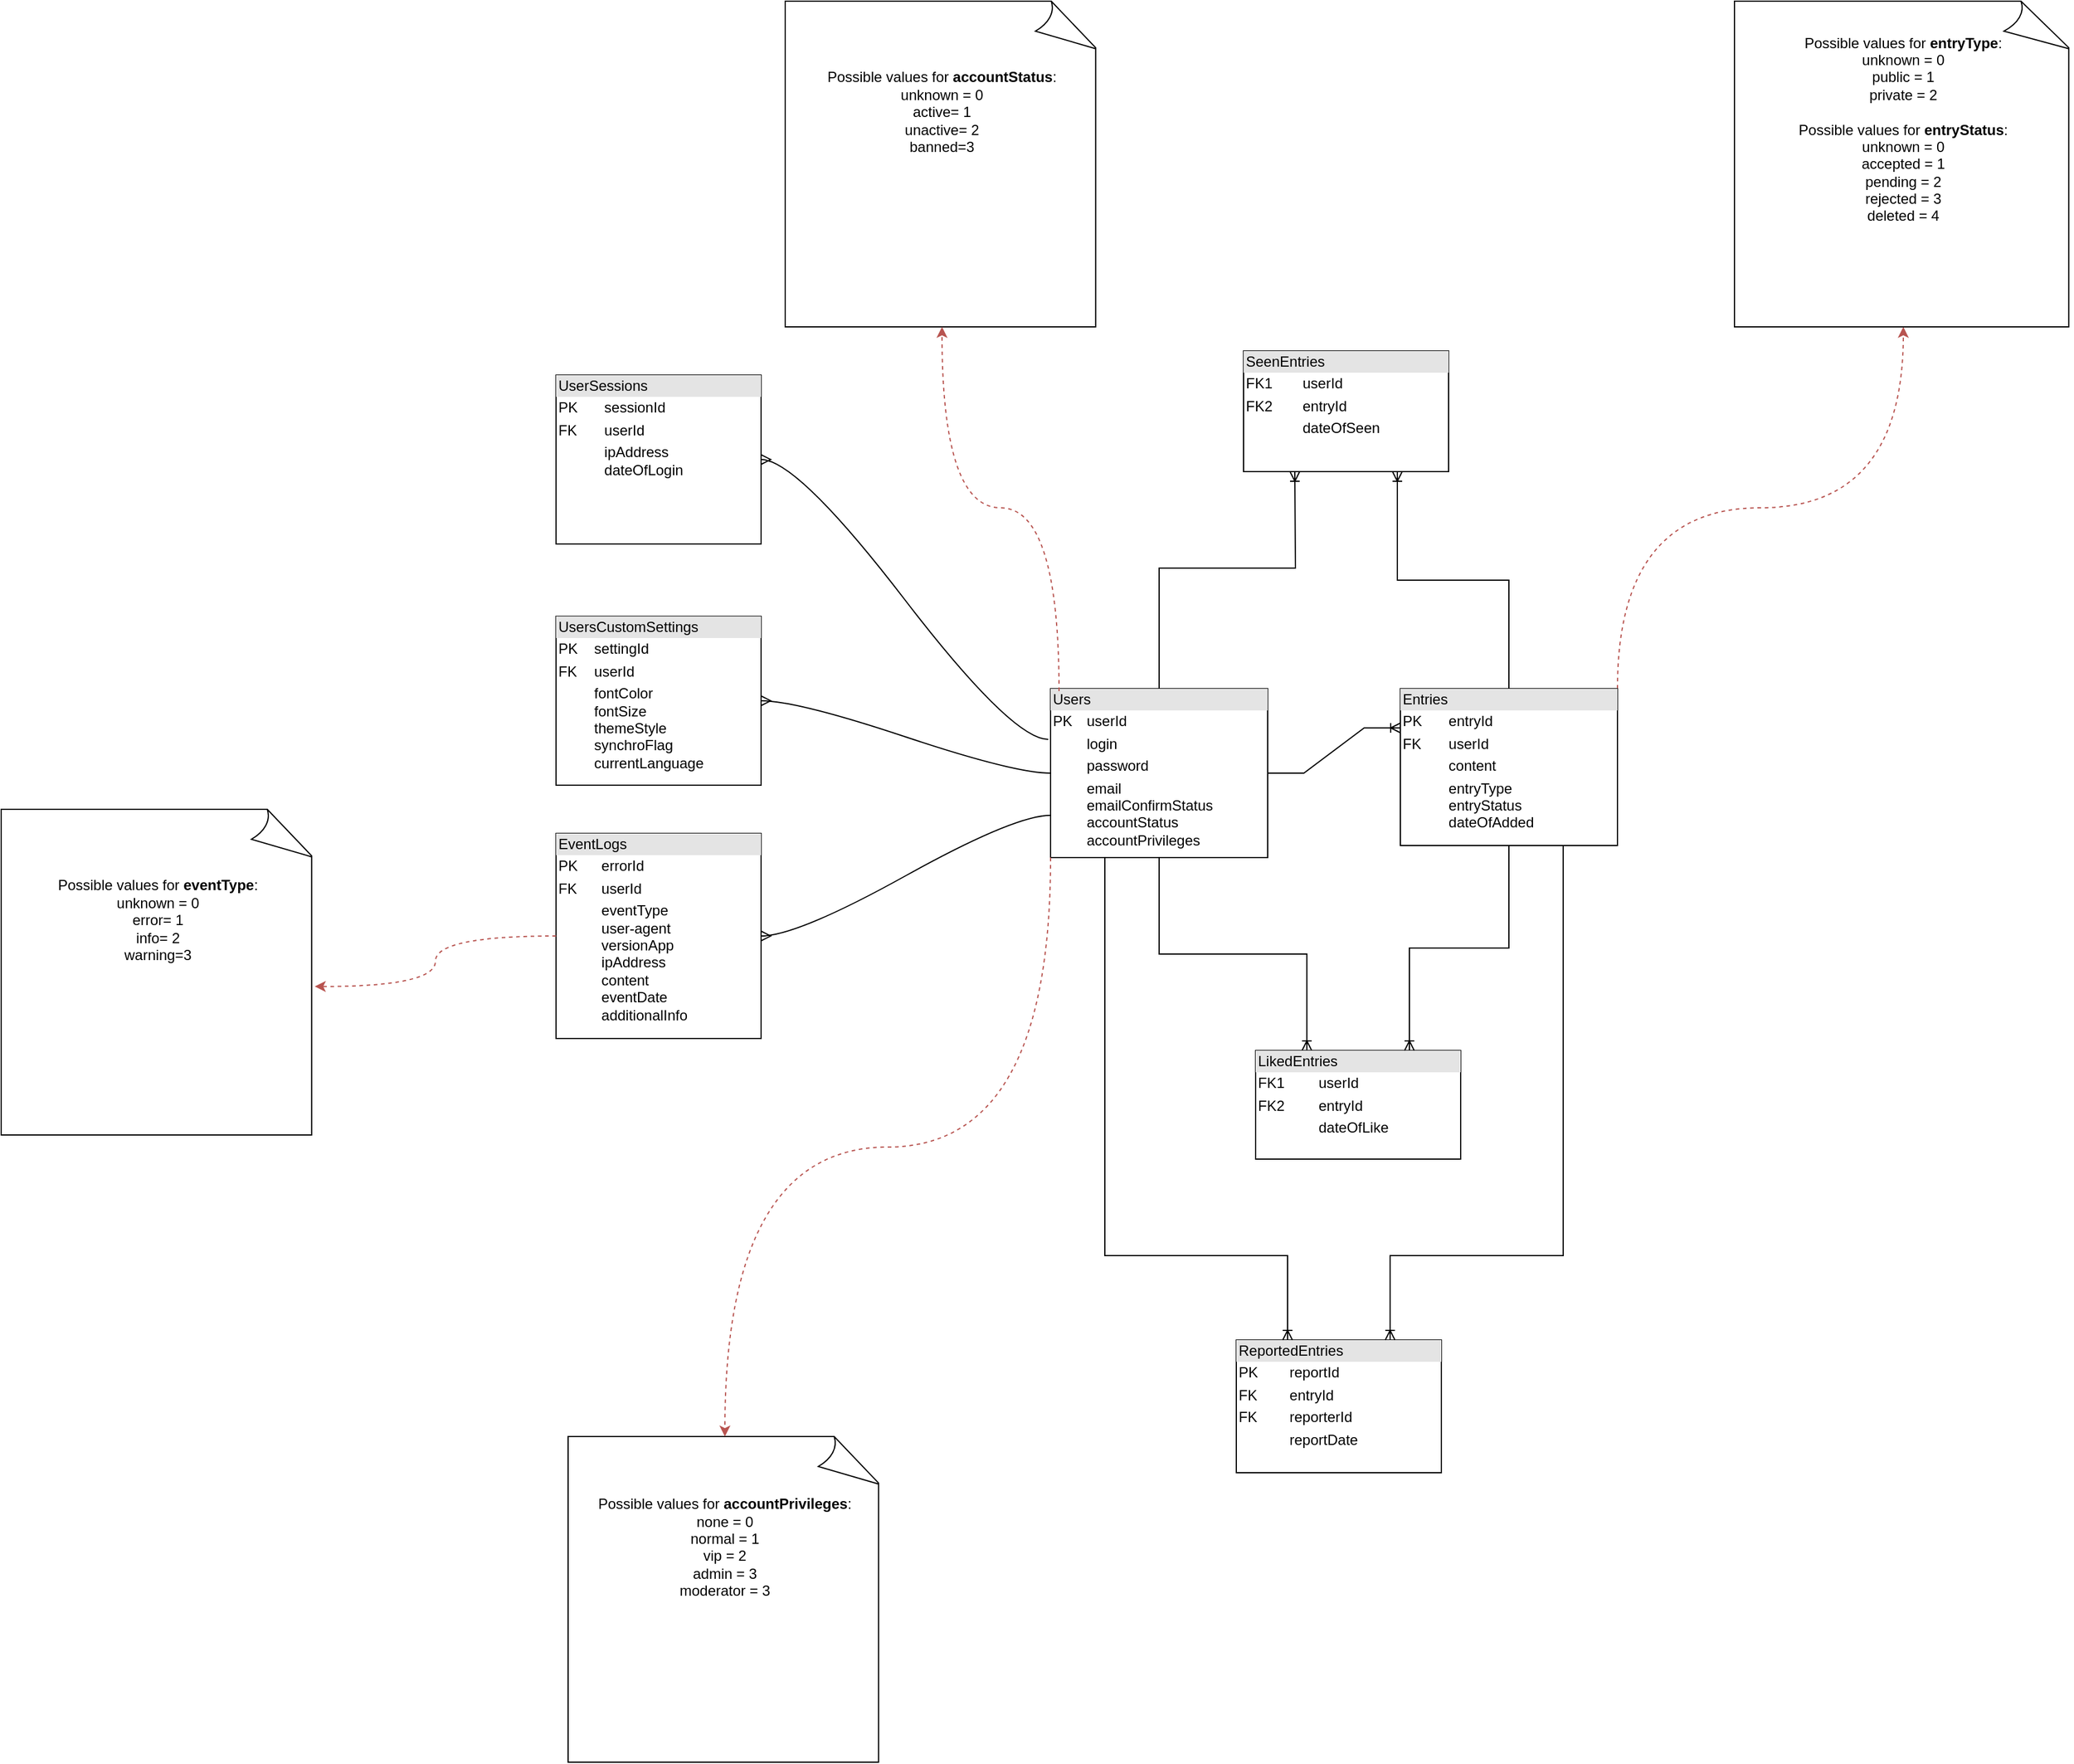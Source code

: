 <mxfile version="18.0.6" type="device"><diagram id="E87POeSixPH-MOfaled8" name="Page-1"><mxGraphModel dx="2249" dy="1921" grid="1" gridSize="10" guides="1" tooltips="1" connect="1" arrows="1" fold="1" page="1" pageScale="1" pageWidth="827" pageHeight="1169" math="0" shadow="0"><root><mxCell id="0"/><mxCell id="1" parent="0"/><mxCell id="aOJfgXZlWuw3KEDvXBZ--6" style="edgeStyle=orthogonalEdgeStyle;rounded=0;orthogonalLoop=1;jettySize=auto;html=1;exitX=0.5;exitY=1;exitDx=0;exitDy=0;entryX=0.25;entryY=0;entryDx=0;entryDy=0;endArrow=ERoneToMany;endFill=0;startArrow=none;startFill=0;" parent="1" source="vLxNUCJsegHeDRHh2L3Q-1" target="vLxNUCJsegHeDRHh2L3Q-3" edge="1"><mxGeometry relative="1" as="geometry"/></mxCell><mxCell id="vLxNUCJsegHeDRHh2L3Q-1" value="&lt;div style=&quot;box-sizing: border-box ; width: 100% ; background: #e4e4e4 ; padding: 2px&quot;&gt;Users&lt;/div&gt;&lt;table style=&quot;width: 100% ; font-size: 1em&quot; cellspacing=&quot;0&quot; cellpadding=&quot;2&quot;&gt;&lt;tbody&gt;&lt;tr&gt;&lt;td&gt;PK&lt;/td&gt;&lt;td&gt;userId&lt;/td&gt;&lt;/tr&gt;&lt;tr&gt;&lt;td&gt;&lt;br&gt;&lt;/td&gt;&lt;td&gt;login&lt;br&gt;&lt;/td&gt;&lt;/tr&gt;&lt;tr&gt;&lt;td&gt;&lt;br&gt;&lt;/td&gt;&lt;td&gt;password&lt;/td&gt;&lt;/tr&gt;&lt;tr&gt;&lt;td&gt;&lt;br&gt;&lt;/td&gt;&lt;td&gt;email&lt;br&gt;emailConfirmStatus&lt;br&gt;accountStatus&lt;br&gt;accountPrivileges&lt;br&gt;&lt;/td&gt;&lt;/tr&gt;&lt;/tbody&gt;&lt;/table&gt;" style="verticalAlign=top;align=left;overflow=fill;html=1;" parent="1" vertex="1"><mxGeometry x="260" y="60" width="180" height="140" as="geometry"/></mxCell><mxCell id="vLxNUCJsegHeDRHh2L3Q-7" style="edgeStyle=orthogonalEdgeStyle;rounded=0;orthogonalLoop=1;jettySize=auto;html=1;exitX=1;exitY=0;exitDx=0;exitDy=0;entryX=0.5;entryY=1;entryDx=0;entryDy=0;entryPerimeter=0;curved=1;dashed=1;fillColor=#f8cecc;strokeColor=#b85450;" parent="1" source="vLxNUCJsegHeDRHh2L3Q-2" target="vLxNUCJsegHeDRHh2L3Q-6" edge="1"><mxGeometry relative="1" as="geometry"/></mxCell><mxCell id="vLxNUCJsegHeDRHh2L3Q-2" value="&lt;div style=&quot;box-sizing: border-box ; width: 100% ; background: #e4e4e4 ; padding: 2px&quot;&gt;Entries&lt;/div&gt;&lt;table style=&quot;width: 100% ; font-size: 1em&quot; cellspacing=&quot;0&quot; cellpadding=&quot;2&quot;&gt;&lt;tbody&gt;&lt;tr&gt;&lt;td&gt;PK&lt;/td&gt;&lt;td&gt;entryId&lt;/td&gt;&lt;/tr&gt;&lt;tr&gt;&lt;td&gt;FK&lt;/td&gt;&lt;td&gt;userId&lt;br&gt;&lt;/td&gt;&lt;/tr&gt;&lt;tr&gt;&lt;td&gt;&lt;br&gt;&lt;/td&gt;&lt;td&gt;content&lt;/td&gt;&lt;/tr&gt;&lt;tr&gt;&lt;td&gt;&lt;br&gt;&lt;/td&gt;&lt;td&gt;entryType&lt;br&gt;entryStatus&lt;br&gt;dateOfAdded&lt;br&gt;&lt;br&gt;&lt;/td&gt;&lt;/tr&gt;&lt;/tbody&gt;&lt;/table&gt;" style="verticalAlign=top;align=left;overflow=fill;html=1;" parent="1" vertex="1"><mxGeometry x="550" y="60" width="180" height="130" as="geometry"/></mxCell><mxCell id="vLxNUCJsegHeDRHh2L3Q-3" value="&lt;div style=&quot;box-sizing: border-box ; width: 100% ; background: #e4e4e4 ; padding: 2px&quot;&gt;LikedEntries&lt;br&gt;&lt;/div&gt;&lt;table style=&quot;width: 100% ; font-size: 1em&quot; cellspacing=&quot;0&quot; cellpadding=&quot;2&quot;&gt;&lt;tbody&gt;&lt;tr&gt;&lt;td&gt;FK1&lt;/td&gt;&lt;td&gt;userId&lt;/td&gt;&lt;/tr&gt;&lt;tr&gt;&lt;td&gt;FK2&lt;/td&gt;&lt;td&gt;entryId&lt;/td&gt;&lt;/tr&gt;&lt;tr&gt;&lt;td&gt;&lt;br&gt;&lt;/td&gt;&lt;td&gt;dateOfLike&lt;/td&gt;&lt;/tr&gt;&lt;/tbody&gt;&lt;/table&gt;" style="verticalAlign=top;align=left;overflow=fill;html=1;" parent="1" vertex="1"><mxGeometry x="430" y="360" width="170" height="90" as="geometry"/></mxCell><mxCell id="vLxNUCJsegHeDRHh2L3Q-6" value="&lt;div&gt;Possible values for &lt;b&gt;entryType&lt;/b&gt;:&lt;/div&gt;&lt;div&gt;unknown = 0&lt;br&gt;&lt;/div&gt;&lt;div&gt;public = 1&lt;br&gt;&lt;/div&gt;&lt;div&gt;private = 2&lt;br&gt;&lt;/div&gt;&lt;div&gt;&lt;br&gt;&lt;/div&gt;&lt;div&gt;Possible values for &lt;b&gt;entryStatus&lt;/b&gt;:&lt;/div&gt;&lt;div&gt;unknown = 0&lt;/div&gt;&lt;div&gt;accepted = 1&lt;/div&gt;&lt;div&gt;pending = 2&lt;/div&gt;&lt;div&gt;rejected = 3&lt;/div&gt;&lt;div&gt;deleted = 4&lt;br&gt;&lt;/div&gt;&lt;div&gt;&lt;br&gt;&lt;/div&gt;&lt;div&gt;&lt;br&gt;&lt;/div&gt;&lt;div&gt;&lt;br&gt;&lt;/div&gt;&lt;div&gt;&lt;br&gt;&lt;/div&gt;" style="whiteSpace=wrap;html=1;shape=mxgraph.basic.document" parent="1" vertex="1"><mxGeometry x="827" y="-510" width="280" height="270" as="geometry"/></mxCell><mxCell id="aOJfgXZlWuw3KEDvXBZ--1" value="" style="edgeStyle=entityRelationEdgeStyle;fontSize=12;html=1;endArrow=ERoneToMany;rounded=0;entryX=0;entryY=0.25;entryDx=0;entryDy=0;exitX=1;exitY=0.5;exitDx=0;exitDy=0;" parent="1" source="vLxNUCJsegHeDRHh2L3Q-1" target="vLxNUCJsegHeDRHh2L3Q-2" edge="1"><mxGeometry width="100" height="100" relative="1" as="geometry"><mxPoint x="440" y="160" as="sourcePoint"/><mxPoint x="540" y="60" as="targetPoint"/></mxGeometry></mxCell><mxCell id="aOJfgXZlWuw3KEDvXBZ--2" value="&lt;div&gt;Possible values for &lt;b&gt;accountStatus&lt;/b&gt;:&lt;/div&gt;&lt;div&gt;unknown = 0&lt;br&gt;&lt;/div&gt;&lt;div&gt;active= 1&lt;br&gt;&lt;/div&gt;&lt;div&gt;unactive= 2&lt;/div&gt;&lt;div&gt;banned=3&lt;br&gt;&lt;/div&gt;&lt;div&gt;&lt;br&gt;&lt;/div&gt;&lt;br&gt;&lt;div&gt;&lt;br&gt;&lt;/div&gt;&lt;div&gt;&lt;br&gt;&lt;/div&gt;&lt;div&gt;&lt;br&gt;&lt;/div&gt;&lt;div&gt;&lt;br&gt;&lt;/div&gt;" style="whiteSpace=wrap;html=1;shape=mxgraph.basic.document" parent="1" vertex="1"><mxGeometry x="40" y="-510" width="260" height="270" as="geometry"/></mxCell><mxCell id="aOJfgXZlWuw3KEDvXBZ--3" style="edgeStyle=orthogonalEdgeStyle;rounded=0;orthogonalLoop=1;jettySize=auto;html=1;exitX=0.039;exitY=0.014;exitDx=0;exitDy=0;entryX=0.5;entryY=1;entryDx=0;entryDy=0;entryPerimeter=0;curved=1;dashed=1;fillColor=#f8cecc;strokeColor=#b85450;exitPerimeter=0;" parent="1" source="vLxNUCJsegHeDRHh2L3Q-1" target="aOJfgXZlWuw3KEDvXBZ--2" edge="1"><mxGeometry relative="1" as="geometry"><mxPoint x="310" y="40" as="sourcePoint"/><mxPoint x="430" y="-110" as="targetPoint"/></mxGeometry></mxCell><mxCell id="aOJfgXZlWuw3KEDvXBZ--7" style="edgeStyle=orthogonalEdgeStyle;rounded=0;orthogonalLoop=1;jettySize=auto;html=1;exitX=0.5;exitY=1;exitDx=0;exitDy=0;entryX=0.75;entryY=0;entryDx=0;entryDy=0;endArrow=ERoneToMany;endFill=0;startArrow=none;startFill=0;" parent="1" source="vLxNUCJsegHeDRHh2L3Q-2" target="vLxNUCJsegHeDRHh2L3Q-3" edge="1"><mxGeometry relative="1" as="geometry"><mxPoint x="448.75" y="140" as="sourcePoint"/><mxPoint x="561.25" y="320" as="targetPoint"/></mxGeometry></mxCell><mxCell id="udRxviDKNHA2CcgJPBYD-5" style="edgeStyle=orthogonalEdgeStyle;rounded=0;orthogonalLoop=1;jettySize=auto;html=1;exitX=0.75;exitY=1;exitDx=0;exitDy=0;entryX=0.5;entryY=0;entryDx=0;entryDy=0;startArrow=ERoneToMany;startFill=0;endArrow=none;endFill=0;" edge="1" parent="1" source="udRxviDKNHA2CcgJPBYD-1" target="vLxNUCJsegHeDRHh2L3Q-2"><mxGeometry relative="1" as="geometry"/></mxCell><mxCell id="udRxviDKNHA2CcgJPBYD-1" value="&lt;div style=&quot;box-sizing: border-box ; width: 100% ; background: #e4e4e4 ; padding: 2px&quot;&gt;SeenEntries&lt;br&gt;&lt;/div&gt;&lt;table style=&quot;width: 100% ; font-size: 1em&quot; cellspacing=&quot;0&quot; cellpadding=&quot;2&quot;&gt;&lt;tbody&gt;&lt;tr&gt;&lt;td&gt;FK1&lt;/td&gt;&lt;td&gt;userId&lt;/td&gt;&lt;/tr&gt;&lt;tr&gt;&lt;td&gt;FK2&lt;/td&gt;&lt;td&gt;entryId&lt;/td&gt;&lt;/tr&gt;&lt;tr&gt;&lt;td&gt;&lt;br&gt;&lt;/td&gt;&lt;td&gt;dateOfSeen&lt;/td&gt;&lt;/tr&gt;&lt;/tbody&gt;&lt;/table&gt;" style="verticalAlign=top;align=left;overflow=fill;html=1;" vertex="1" parent="1"><mxGeometry x="420" y="-220" width="170" height="100" as="geometry"/></mxCell><mxCell id="udRxviDKNHA2CcgJPBYD-4" value="" style="endArrow=ERoneToMany;html=1;rounded=0;exitX=0.5;exitY=0;exitDx=0;exitDy=0;entryX=0.25;entryY=1;entryDx=0;entryDy=0;endFill=0;" edge="1" parent="1" source="vLxNUCJsegHeDRHh2L3Q-1" target="udRxviDKNHA2CcgJPBYD-1"><mxGeometry relative="1" as="geometry"><mxPoint x="400" as="sourcePoint"/><mxPoint x="560" as="targetPoint"/><Array as="points"><mxPoint x="350" y="-40"/><mxPoint x="463" y="-40"/></Array></mxGeometry></mxCell><mxCell id="udRxviDKNHA2CcgJPBYD-9" value="&lt;div&gt;Possible values for &lt;b&gt;accountPrivileges&lt;/b&gt;:&lt;/div&gt;&lt;div&gt;none = 0&lt;br&gt;&lt;/div&gt;&lt;div&gt;normal = 1&lt;br&gt;&lt;/div&gt;&lt;div&gt;vip = 2&lt;br&gt;&lt;/div&gt;&lt;div&gt;admin = 3&lt;br&gt;&lt;/div&gt;&lt;div&gt;moderator = 3&lt;br&gt;&lt;/div&gt;&lt;div&gt;&lt;br&gt;&lt;/div&gt;&lt;br&gt;&lt;div&gt;&lt;br&gt;&lt;/div&gt;&lt;div&gt;&lt;br&gt;&lt;/div&gt;&lt;div&gt;&lt;br&gt;&lt;/div&gt;&lt;div&gt;&lt;br&gt;&lt;/div&gt;" style="whiteSpace=wrap;html=1;shape=mxgraph.basic.document" vertex="1" parent="1"><mxGeometry x="-140" y="680" width="260" height="270" as="geometry"/></mxCell><mxCell id="udRxviDKNHA2CcgJPBYD-10" style="edgeStyle=orthogonalEdgeStyle;rounded=0;orthogonalLoop=1;jettySize=auto;html=1;exitX=0;exitY=1;exitDx=0;exitDy=0;entryX=0.5;entryY=0;entryDx=0;entryDy=0;entryPerimeter=0;curved=1;dashed=1;fillColor=#f8cecc;strokeColor=#b85450;" edge="1" parent="1" source="vLxNUCJsegHeDRHh2L3Q-1" target="udRxviDKNHA2CcgJPBYD-9"><mxGeometry relative="1" as="geometry"><mxPoint x="235" y="270" as="sourcePoint"/><mxPoint x="20" y="90" as="targetPoint"/></mxGeometry></mxCell><mxCell id="udRxviDKNHA2CcgJPBYD-11" value="&lt;div style=&quot;box-sizing: border-box ; width: 100% ; background: #e4e4e4 ; padding: 2px&quot;&gt;EventLogs&lt;br&gt;&lt;/div&gt;&lt;table style=&quot;width: 100% ; font-size: 1em&quot; cellspacing=&quot;0&quot; cellpadding=&quot;2&quot;&gt;&lt;tbody&gt;&lt;tr&gt;&lt;td&gt;PK&lt;/td&gt;&lt;td&gt;errorId&lt;/td&gt;&lt;/tr&gt;&lt;tr&gt;&lt;td&gt;FK&lt;/td&gt;&lt;td&gt;userId&lt;/td&gt;&lt;/tr&gt;&lt;tr&gt;&lt;td&gt;&lt;br&gt;&lt;/td&gt;&lt;td&gt;eventType&lt;br&gt;user-agent&lt;br&gt;versionApp&lt;br&gt;ipAddress&lt;br&gt;content&lt;br&gt;eventDate&lt;br&gt;additionalInfo&lt;br&gt;&lt;/td&gt;&lt;/tr&gt;&lt;/tbody&gt;&lt;/table&gt;" style="verticalAlign=top;align=left;overflow=fill;html=1;" vertex="1" parent="1"><mxGeometry x="-150" y="180" width="170" height="170" as="geometry"/></mxCell><mxCell id="udRxviDKNHA2CcgJPBYD-12" value="" style="edgeStyle=entityRelationEdgeStyle;fontSize=12;html=1;endArrow=none;startArrow=ERmany;rounded=0;curved=1;exitX=1;exitY=0.5;exitDx=0;exitDy=0;entryX=0;entryY=0.75;entryDx=0;entryDy=0;endFill=0;" edge="1" parent="1" source="udRxviDKNHA2CcgJPBYD-11" target="vLxNUCJsegHeDRHh2L3Q-1"><mxGeometry width="100" height="100" relative="1" as="geometry"><mxPoint x="140" y="180" as="sourcePoint"/><mxPoint x="240" y="80" as="targetPoint"/></mxGeometry></mxCell><mxCell id="udRxviDKNHA2CcgJPBYD-16" value="&lt;div style=&quot;box-sizing: border-box ; width: 100% ; background: #e4e4e4 ; padding: 2px&quot;&gt;UsersCustomSettings&lt;br&gt;&lt;/div&gt;&lt;table style=&quot;width: 100% ; font-size: 1em&quot; cellspacing=&quot;0&quot; cellpadding=&quot;2&quot;&gt;&lt;tbody&gt;&lt;tr&gt;&lt;td&gt;PK&lt;/td&gt;&lt;td&gt;settingId&lt;/td&gt;&lt;/tr&gt;&lt;tr&gt;&lt;td&gt;FK&lt;/td&gt;&lt;td&gt;userId&lt;/td&gt;&lt;/tr&gt;&lt;tr&gt;&lt;td&gt;&lt;br&gt;&lt;/td&gt;&lt;td&gt;fontColor&lt;br&gt;fontSize&lt;br&gt;themeStyle&lt;br&gt;synchroFlag&lt;br&gt;currentLanguage&lt;br&gt;&lt;br&gt;&lt;/td&gt;&lt;/tr&gt;&lt;/tbody&gt;&lt;/table&gt;" style="verticalAlign=top;align=left;overflow=fill;html=1;" vertex="1" parent="1"><mxGeometry x="-150" width="170" height="140" as="geometry"/></mxCell><mxCell id="udRxviDKNHA2CcgJPBYD-17" value="" style="edgeStyle=entityRelationEdgeStyle;fontSize=12;html=1;endArrow=none;startArrow=ERmany;rounded=0;curved=1;exitX=1;exitY=0.5;exitDx=0;exitDy=0;entryX=0;entryY=0.5;entryDx=0;entryDy=0;endFill=0;" edge="1" parent="1" source="udRxviDKNHA2CcgJPBYD-16" target="vLxNUCJsegHeDRHh2L3Q-1"><mxGeometry width="100" height="100" relative="1" as="geometry"><mxPoint x="80" y="115" as="sourcePoint"/><mxPoint x="320" y="42.5" as="targetPoint"/></mxGeometry></mxCell><mxCell id="udRxviDKNHA2CcgJPBYD-19" value="&lt;div style=&quot;box-sizing: border-box ; width: 100% ; background: #e4e4e4 ; padding: 2px&quot;&gt;UserSessions&lt;br&gt;&lt;/div&gt;&lt;table style=&quot;width: 100% ; font-size: 1em&quot; cellspacing=&quot;0&quot; cellpadding=&quot;2&quot;&gt;&lt;tbody&gt;&lt;tr&gt;&lt;td&gt;PK&lt;/td&gt;&lt;td&gt;sessionId&lt;/td&gt;&lt;/tr&gt;&lt;tr&gt;&lt;td&gt;FK&lt;/td&gt;&lt;td&gt;userId&lt;/td&gt;&lt;/tr&gt;&lt;tr&gt;&lt;td&gt;&lt;br&gt;&lt;br&gt;&lt;/td&gt;&lt;td&gt;ipAddress&lt;br&gt;dateOfLogin&lt;br&gt;&lt;br&gt;&lt;br&gt;&lt;br&gt;&lt;br&gt;&lt;/td&gt;&lt;/tr&gt;&lt;/tbody&gt;&lt;/table&gt;" style="verticalAlign=top;align=left;overflow=fill;html=1;" vertex="1" parent="1"><mxGeometry x="-150" y="-200" width="170" height="140" as="geometry"/></mxCell><mxCell id="udRxviDKNHA2CcgJPBYD-20" value="" style="edgeStyle=entityRelationEdgeStyle;fontSize=12;html=1;endArrow=none;startArrow=ERmany;rounded=0;curved=1;exitX=1;exitY=0.5;exitDx=0;exitDy=0;entryX=-0.011;entryY=0.3;entryDx=0;entryDy=0;endFill=0;entryPerimeter=0;" edge="1" parent="1" source="udRxviDKNHA2CcgJPBYD-19" target="vLxNUCJsegHeDRHh2L3Q-1"><mxGeometry width="100" height="100" relative="1" as="geometry"><mxPoint x="30" y="80" as="sourcePoint"/><mxPoint x="270" y="140" as="targetPoint"/></mxGeometry></mxCell><mxCell id="udRxviDKNHA2CcgJPBYD-21" value="&lt;div style=&quot;box-sizing: border-box ; width: 100% ; background: #e4e4e4 ; padding: 2px&quot;&gt;ReportedEntries&lt;br&gt;&lt;/div&gt;&lt;table style=&quot;width: 100% ; font-size: 1em&quot; cellspacing=&quot;0&quot; cellpadding=&quot;2&quot;&gt;&lt;tbody&gt;&lt;tr&gt;&lt;td&gt;PK&lt;/td&gt;&lt;td&gt;reportId&lt;/td&gt;&lt;/tr&gt;&lt;tr&gt;&lt;td&gt;FK&lt;/td&gt;&lt;td&gt;entryId&lt;/td&gt;&lt;/tr&gt;&lt;tr&gt;&lt;td&gt;FK&lt;br&gt;&lt;/td&gt;&lt;td&gt;reporterId&lt;br&gt;&lt;/td&gt;&lt;/tr&gt;&lt;tr&gt;&lt;td&gt;&lt;br&gt;&lt;/td&gt;&lt;td&gt;reportDate&lt;br&gt;&lt;/td&gt;&lt;/tr&gt;&lt;tr&gt;&lt;td&gt;&lt;br&gt;&lt;/td&gt;&lt;td&gt;&lt;br&gt;&lt;/td&gt;&lt;/tr&gt;&lt;/tbody&gt;&lt;/table&gt;" style="verticalAlign=top;align=left;overflow=fill;html=1;" vertex="1" parent="1"><mxGeometry x="414" y="600" width="170" height="110" as="geometry"/></mxCell><mxCell id="udRxviDKNHA2CcgJPBYD-22" style="edgeStyle=orthogonalEdgeStyle;rounded=0;orthogonalLoop=1;jettySize=auto;html=1;exitX=0.25;exitY=1;exitDx=0;exitDy=0;entryX=0.25;entryY=0;entryDx=0;entryDy=0;endArrow=ERoneToMany;endFill=0;startArrow=none;startFill=0;" edge="1" parent="1" source="vLxNUCJsegHeDRHh2L3Q-1" target="udRxviDKNHA2CcgJPBYD-21"><mxGeometry relative="1" as="geometry"><mxPoint x="360" y="210" as="sourcePoint"/><mxPoint x="482.5" y="370" as="targetPoint"/><Array as="points"><mxPoint x="305" y="530"/><mxPoint x="457" y="530"/></Array></mxGeometry></mxCell><mxCell id="udRxviDKNHA2CcgJPBYD-23" style="edgeStyle=orthogonalEdgeStyle;rounded=0;orthogonalLoop=1;jettySize=auto;html=1;exitX=0.75;exitY=1;exitDx=0;exitDy=0;entryX=0.75;entryY=0;entryDx=0;entryDy=0;endArrow=ERoneToMany;endFill=0;startArrow=none;startFill=0;" edge="1" parent="1" source="vLxNUCJsegHeDRHh2L3Q-2" target="udRxviDKNHA2CcgJPBYD-21"><mxGeometry relative="1" as="geometry"><mxPoint x="650" y="200" as="sourcePoint"/><mxPoint x="567.5" y="370" as="targetPoint"/><Array as="points"><mxPoint x="685" y="530"/><mxPoint x="542" y="530"/></Array></mxGeometry></mxCell><mxCell id="udRxviDKNHA2CcgJPBYD-26" value="&lt;div&gt;Possible values for &lt;b&gt;eventType&lt;/b&gt;:&lt;/div&gt;&lt;div&gt;unknown = 0&lt;br&gt;&lt;/div&gt;&lt;div&gt;error= 1&lt;br&gt;&lt;/div&gt;&lt;div&gt;info= 2&lt;/div&gt;&lt;div&gt;warning=3&lt;br&gt;&lt;/div&gt;&lt;div&gt;&lt;br&gt;&lt;/div&gt;&lt;br&gt;&lt;div&gt;&lt;br&gt;&lt;/div&gt;&lt;div&gt;&lt;br&gt;&lt;/div&gt;&lt;div&gt;&lt;br&gt;&lt;/div&gt;&lt;div&gt;&lt;br&gt;&lt;/div&gt;" style="whiteSpace=wrap;html=1;shape=mxgraph.basic.document" vertex="1" parent="1"><mxGeometry x="-610" y="160" width="260" height="270" as="geometry"/></mxCell><mxCell id="udRxviDKNHA2CcgJPBYD-27" style="edgeStyle=orthogonalEdgeStyle;rounded=0;orthogonalLoop=1;jettySize=auto;html=1;exitX=0;exitY=0.5;exitDx=0;exitDy=0;entryX=1;entryY=0.544;entryDx=0;entryDy=0;entryPerimeter=0;curved=1;dashed=1;fillColor=#f8cecc;strokeColor=#b85450;" edge="1" parent="1" source="udRxviDKNHA2CcgJPBYD-11" target="udRxviDKNHA2CcgJPBYD-26"><mxGeometry relative="1" as="geometry"><mxPoint x="270" y="210" as="sourcePoint"/><mxPoint y="690" as="targetPoint"/></mxGeometry></mxCell></root></mxGraphModel></diagram></mxfile>